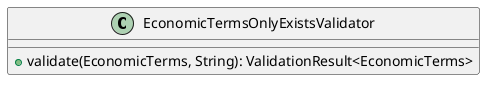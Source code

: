 @startuml

    class EconomicTermsOnlyExistsValidator [[EconomicTermsOnlyExistsValidator.html]] {
        +validate(EconomicTerms, String): ValidationResult<EconomicTerms>
    }

@enduml
